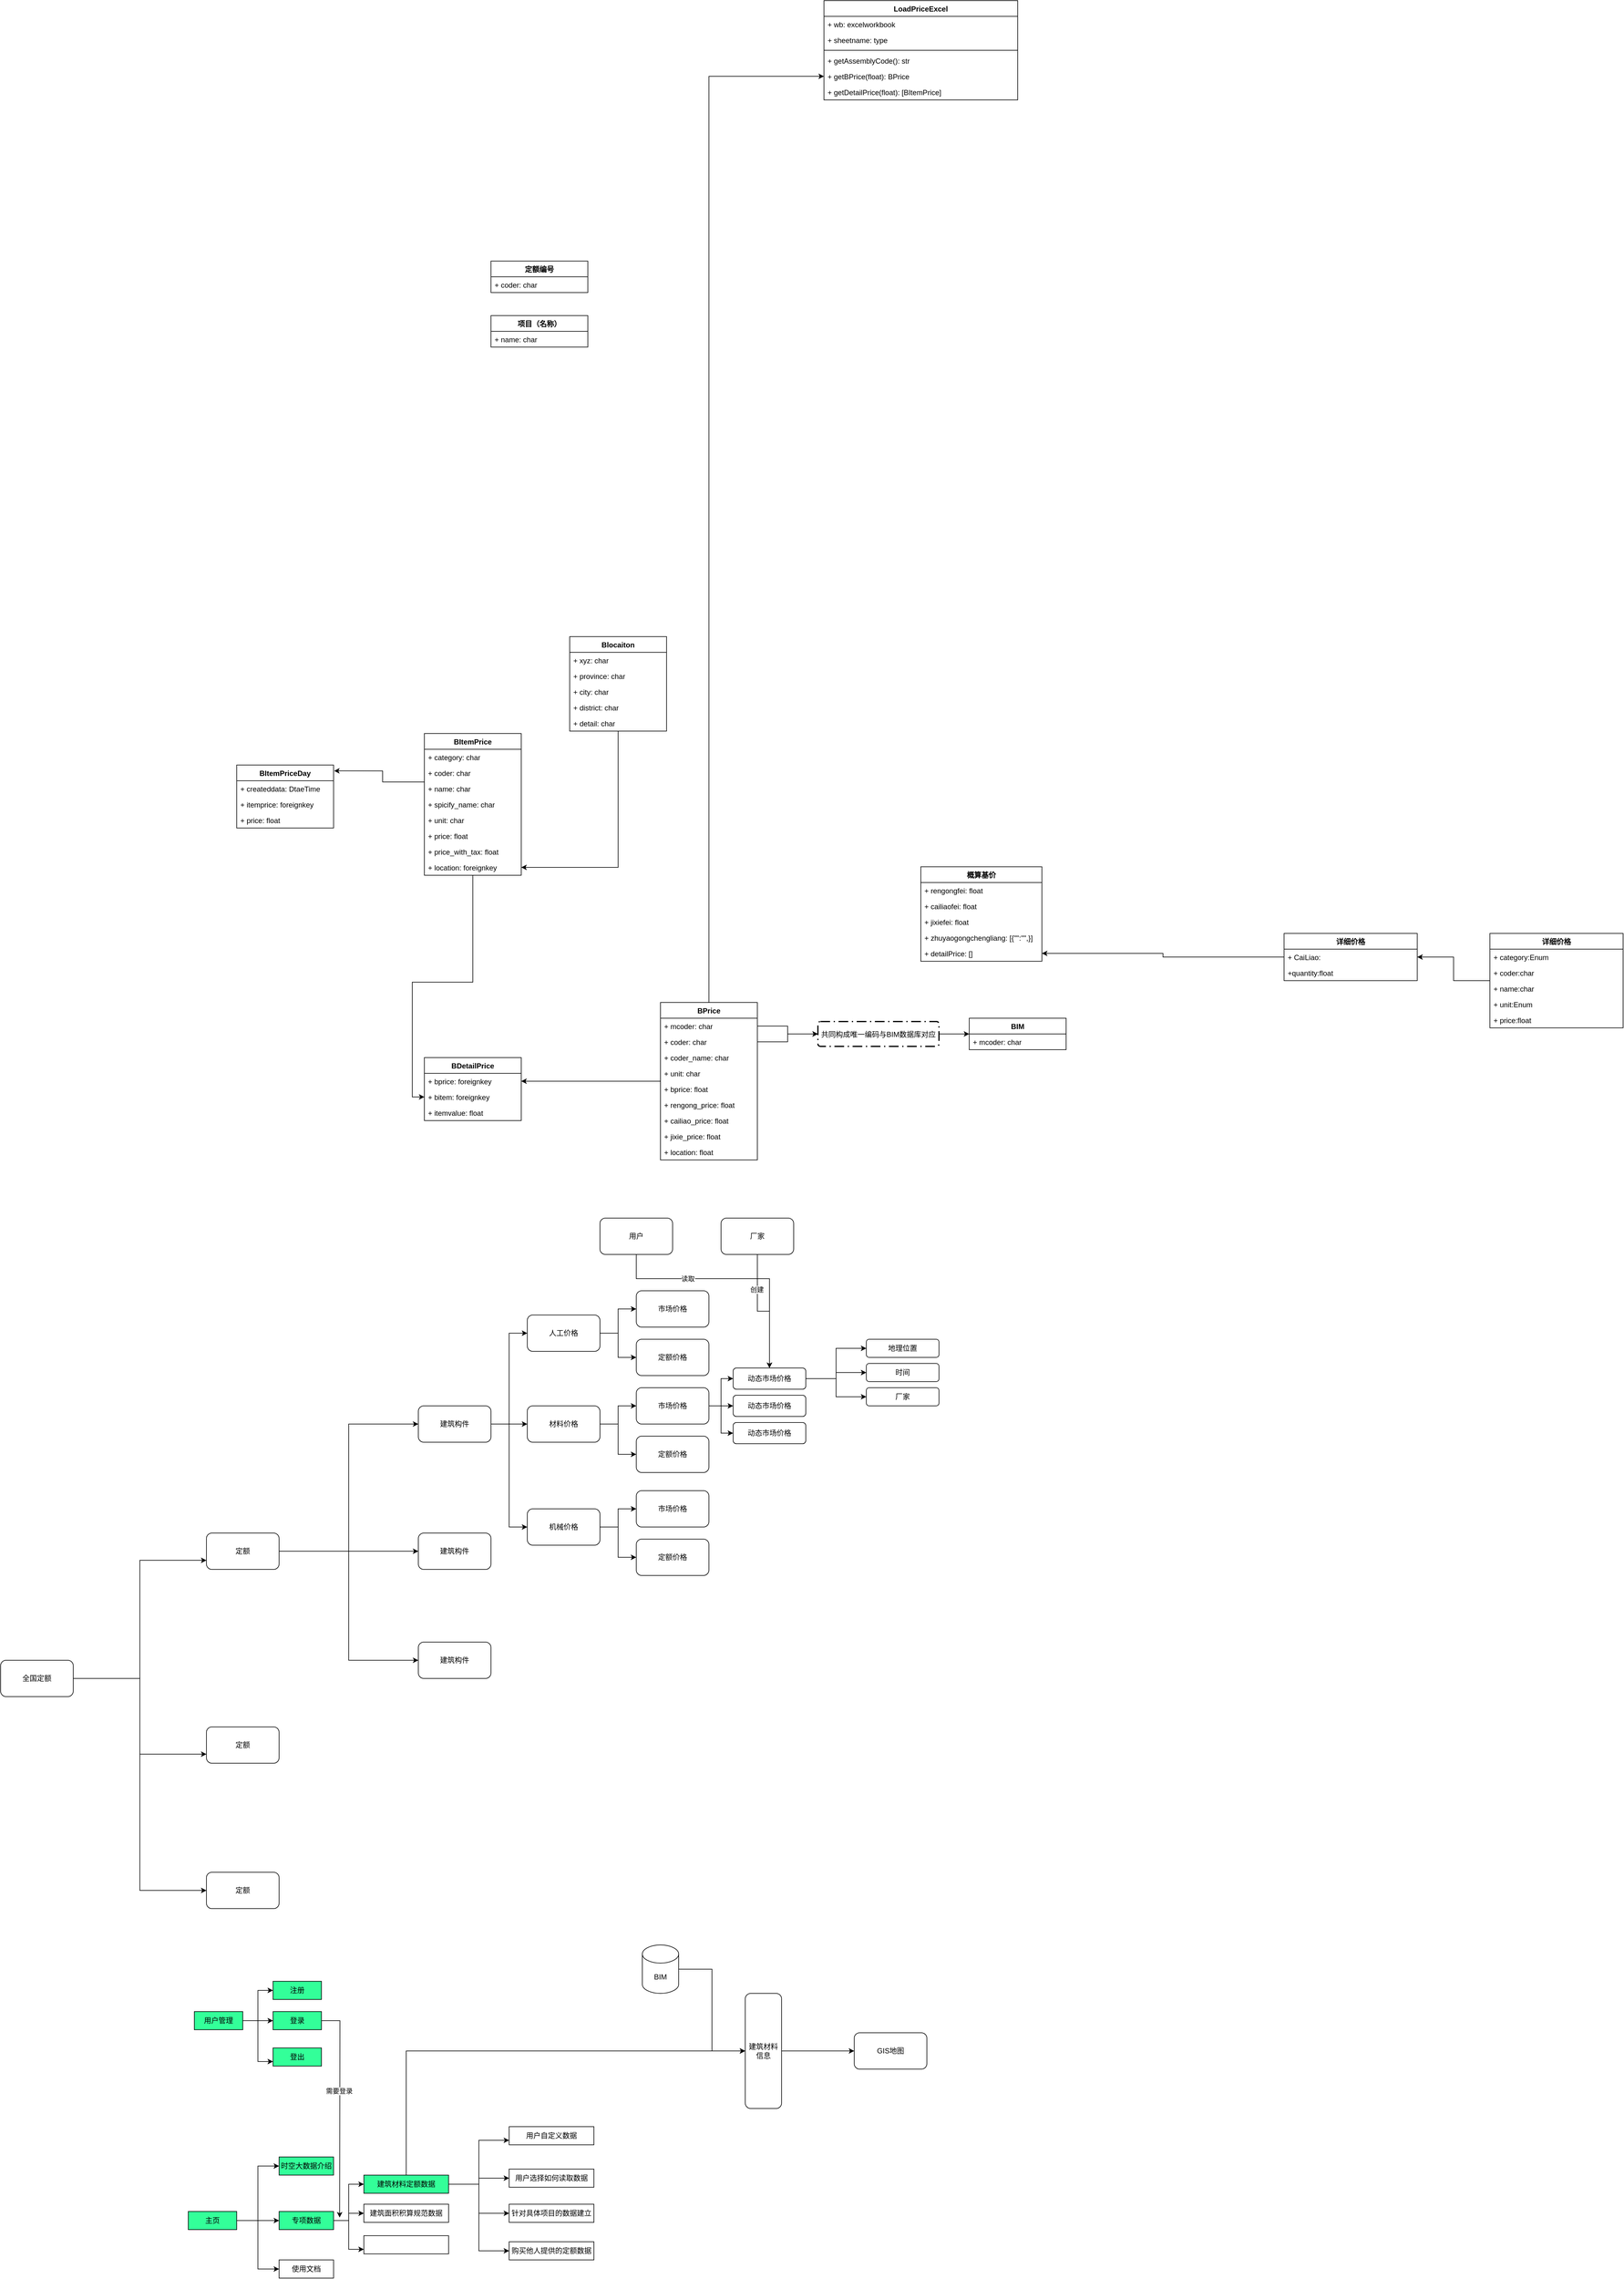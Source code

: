 <mxfile version="14.0.1" type="github">
  <diagram id="WTNj_Hdq__7ke6nhJa1Y" name="Page-1">
    <mxGraphModel dx="1618" dy="1547" grid="1" gridSize="10" guides="1" tooltips="1" connect="1" arrows="1" fold="1" page="1" pageScale="1" pageWidth="827" pageHeight="1169" math="0" shadow="0">
      <root>
        <mxCell id="0" />
        <mxCell id="1" parent="0" />
        <mxCell id="Dp4xrp-Sg3KwqESMtG_m-33" style="edgeStyle=orthogonalEdgeStyle;rounded=0;orthogonalLoop=1;jettySize=auto;html=1;" parent="1" source="Dp4xrp-Sg3KwqESMtG_m-1" target="Dp4xrp-Sg3KwqESMtG_m-27" edge="1">
          <mxGeometry relative="1" as="geometry" />
        </mxCell>
        <mxCell id="Dp4xrp-Sg3KwqESMtG_m-1" value="Blocaiton" style="swimlane;fontStyle=1;align=center;verticalAlign=top;childLayout=stackLayout;horizontal=1;startSize=26;horizontalStack=0;resizeParent=1;resizeParentMax=0;resizeLast=0;collapsible=1;marginBottom=0;" parent="1" vertex="1">
          <mxGeometry x="290" y="320" width="160" height="156" as="geometry" />
        </mxCell>
        <mxCell id="Dp4xrp-Sg3KwqESMtG_m-2" value="+ xyz: char" style="text;strokeColor=none;fillColor=none;align=left;verticalAlign=top;spacingLeft=4;spacingRight=4;overflow=hidden;rotatable=0;points=[[0,0.5],[1,0.5]];portConstraint=eastwest;" parent="Dp4xrp-Sg3KwqESMtG_m-1" vertex="1">
          <mxGeometry y="26" width="160" height="26" as="geometry" />
        </mxCell>
        <mxCell id="Dp4xrp-Sg3KwqESMtG_m-46" value="+ province: char" style="text;strokeColor=none;fillColor=none;align=left;verticalAlign=top;spacingLeft=4;spacingRight=4;overflow=hidden;rotatable=0;points=[[0,0.5],[1,0.5]];portConstraint=eastwest;" parent="Dp4xrp-Sg3KwqESMtG_m-1" vertex="1">
          <mxGeometry y="52" width="160" height="26" as="geometry" />
        </mxCell>
        <mxCell id="Dp4xrp-Sg3KwqESMtG_m-47" value="+ city: char" style="text;strokeColor=none;fillColor=none;align=left;verticalAlign=top;spacingLeft=4;spacingRight=4;overflow=hidden;rotatable=0;points=[[0,0.5],[1,0.5]];portConstraint=eastwest;" parent="Dp4xrp-Sg3KwqESMtG_m-1" vertex="1">
          <mxGeometry y="78" width="160" height="26" as="geometry" />
        </mxCell>
        <mxCell id="Dp4xrp-Sg3KwqESMtG_m-48" value="+ district: char" style="text;strokeColor=none;fillColor=none;align=left;verticalAlign=top;spacingLeft=4;spacingRight=4;overflow=hidden;rotatable=0;points=[[0,0.5],[1,0.5]];portConstraint=eastwest;" parent="Dp4xrp-Sg3KwqESMtG_m-1" vertex="1">
          <mxGeometry y="104" width="160" height="26" as="geometry" />
        </mxCell>
        <mxCell id="Dp4xrp-Sg3KwqESMtG_m-49" value="+ detail: char" style="text;strokeColor=none;fillColor=none;align=left;verticalAlign=top;spacingLeft=4;spacingRight=4;overflow=hidden;rotatable=0;points=[[0,0.5],[1,0.5]];portConstraint=eastwest;" parent="Dp4xrp-Sg3KwqESMtG_m-1" vertex="1">
          <mxGeometry y="130" width="160" height="26" as="geometry" />
        </mxCell>
        <mxCell id="Dp4xrp-Sg3KwqESMtG_m-32" style="edgeStyle=orthogonalEdgeStyle;rounded=0;orthogonalLoop=1;jettySize=auto;html=1;entryX=1.005;entryY=0.093;entryDx=0;entryDy=0;entryPerimeter=0;" parent="1" source="Dp4xrp-Sg3KwqESMtG_m-5" target="Dp4xrp-Sg3KwqESMtG_m-9" edge="1">
          <mxGeometry relative="1" as="geometry">
            <Array as="points">
              <mxPoint x="-19" y="560" />
            </Array>
          </mxGeometry>
        </mxCell>
        <mxCell id="Dp4xrp-Sg3KwqESMtG_m-5" value="BItemPrice" style="swimlane;fontStyle=1;align=center;verticalAlign=top;childLayout=stackLayout;horizontal=1;startSize=26;horizontalStack=0;resizeParent=1;resizeParentMax=0;resizeLast=0;collapsible=1;marginBottom=0;" parent="1" vertex="1">
          <mxGeometry x="50" y="480" width="160" height="234" as="geometry" />
        </mxCell>
        <mxCell id="Dp4xrp-Sg3KwqESMtG_m-6" value="+ category: char" style="text;strokeColor=none;fillColor=none;align=left;verticalAlign=top;spacingLeft=4;spacingRight=4;overflow=hidden;rotatable=0;points=[[0,0.5],[1,0.5]];portConstraint=eastwest;" parent="Dp4xrp-Sg3KwqESMtG_m-5" vertex="1">
          <mxGeometry y="26" width="160" height="26" as="geometry" />
        </mxCell>
        <mxCell id="Dp4xrp-Sg3KwqESMtG_m-21" value="+ coder: char" style="text;strokeColor=none;fillColor=none;align=left;verticalAlign=top;spacingLeft=4;spacingRight=4;overflow=hidden;rotatable=0;points=[[0,0.5],[1,0.5]];portConstraint=eastwest;" parent="Dp4xrp-Sg3KwqESMtG_m-5" vertex="1">
          <mxGeometry y="52" width="160" height="26" as="geometry" />
        </mxCell>
        <mxCell id="Dp4xrp-Sg3KwqESMtG_m-22" value="+ name: char" style="text;strokeColor=none;fillColor=none;align=left;verticalAlign=top;spacingLeft=4;spacingRight=4;overflow=hidden;rotatable=0;points=[[0,0.5],[1,0.5]];portConstraint=eastwest;" parent="Dp4xrp-Sg3KwqESMtG_m-5" vertex="1">
          <mxGeometry y="78" width="160" height="26" as="geometry" />
        </mxCell>
        <mxCell id="Dp4xrp-Sg3KwqESMtG_m-23" value="+ spicify_name: char" style="text;strokeColor=none;fillColor=none;align=left;verticalAlign=top;spacingLeft=4;spacingRight=4;overflow=hidden;rotatable=0;points=[[0,0.5],[1,0.5]];portConstraint=eastwest;" parent="Dp4xrp-Sg3KwqESMtG_m-5" vertex="1">
          <mxGeometry y="104" width="160" height="26" as="geometry" />
        </mxCell>
        <mxCell id="Dp4xrp-Sg3KwqESMtG_m-25" value="+ unit: char" style="text;strokeColor=none;fillColor=none;align=left;verticalAlign=top;spacingLeft=4;spacingRight=4;overflow=hidden;rotatable=0;points=[[0,0.5],[1,0.5]];portConstraint=eastwest;" parent="Dp4xrp-Sg3KwqESMtG_m-5" vertex="1">
          <mxGeometry y="130" width="160" height="26" as="geometry" />
        </mxCell>
        <mxCell id="Dp4xrp-Sg3KwqESMtG_m-24" value="+ price: float" style="text;strokeColor=none;fillColor=none;align=left;verticalAlign=top;spacingLeft=4;spacingRight=4;overflow=hidden;rotatable=0;points=[[0,0.5],[1,0.5]];portConstraint=eastwest;" parent="Dp4xrp-Sg3KwqESMtG_m-5" vertex="1">
          <mxGeometry y="156" width="160" height="26" as="geometry" />
        </mxCell>
        <mxCell id="Dp4xrp-Sg3KwqESMtG_m-26" value="+ price_with_tax: float" style="text;strokeColor=none;fillColor=none;align=left;verticalAlign=top;spacingLeft=4;spacingRight=4;overflow=hidden;rotatable=0;points=[[0,0.5],[1,0.5]];portConstraint=eastwest;" parent="Dp4xrp-Sg3KwqESMtG_m-5" vertex="1">
          <mxGeometry y="182" width="160" height="26" as="geometry" />
        </mxCell>
        <mxCell id="Dp4xrp-Sg3KwqESMtG_m-27" value="+ location: foreignkey" style="text;strokeColor=none;fillColor=none;align=left;verticalAlign=top;spacingLeft=4;spacingRight=4;overflow=hidden;rotatable=0;points=[[0,0.5],[1,0.5]];portConstraint=eastwest;" parent="Dp4xrp-Sg3KwqESMtG_m-5" vertex="1">
          <mxGeometry y="208" width="160" height="26" as="geometry" />
        </mxCell>
        <mxCell id="Dp4xrp-Sg3KwqESMtG_m-45" style="edgeStyle=orthogonalEdgeStyle;rounded=0;orthogonalLoop=1;jettySize=auto;html=1;entryX=0;entryY=0.5;entryDx=0;entryDy=0;" parent="1" source="Dp4xrp-Sg3KwqESMtG_m-5" target="Dp4xrp-Sg3KwqESMtG_m-42" edge="1">
          <mxGeometry relative="1" as="geometry" />
        </mxCell>
        <mxCell id="Dp4xrp-Sg3KwqESMtG_m-9" value="BItemPriceDay" style="swimlane;fontStyle=1;align=center;verticalAlign=top;childLayout=stackLayout;horizontal=1;startSize=26;horizontalStack=0;resizeParent=1;resizeParentMax=0;resizeLast=0;collapsible=1;marginBottom=0;" parent="1" vertex="1">
          <mxGeometry x="-260" y="532" width="160" height="104" as="geometry" />
        </mxCell>
        <mxCell id="Dp4xrp-Sg3KwqESMtG_m-10" value="+ createddata: DtaeTime" style="text;strokeColor=none;fillColor=none;align=left;verticalAlign=top;spacingLeft=4;spacingRight=4;overflow=hidden;rotatable=0;points=[[0,0.5],[1,0.5]];portConstraint=eastwest;" parent="Dp4xrp-Sg3KwqESMtG_m-9" vertex="1">
          <mxGeometry y="26" width="160" height="26" as="geometry" />
        </mxCell>
        <mxCell id="Dp4xrp-Sg3KwqESMtG_m-29" value="+ itemprice: foreignkey" style="text;strokeColor=none;fillColor=none;align=left;verticalAlign=top;spacingLeft=4;spacingRight=4;overflow=hidden;rotatable=0;points=[[0,0.5],[1,0.5]];portConstraint=eastwest;" parent="Dp4xrp-Sg3KwqESMtG_m-9" vertex="1">
          <mxGeometry y="52" width="160" height="26" as="geometry" />
        </mxCell>
        <mxCell id="Dp4xrp-Sg3KwqESMtG_m-30" value="+ price: float" style="text;strokeColor=none;fillColor=none;align=left;verticalAlign=top;spacingLeft=4;spacingRight=4;overflow=hidden;rotatable=0;points=[[0,0.5],[1,0.5]];portConstraint=eastwest;" parent="Dp4xrp-Sg3KwqESMtG_m-9" vertex="1">
          <mxGeometry y="78" width="160" height="26" as="geometry" />
        </mxCell>
        <mxCell id="Dp4xrp-Sg3KwqESMtG_m-44" style="edgeStyle=orthogonalEdgeStyle;rounded=0;orthogonalLoop=1;jettySize=auto;html=1;" parent="1" source="Dp4xrp-Sg3KwqESMtG_m-13" target="Dp4xrp-Sg3KwqESMtG_m-18" edge="1">
          <mxGeometry relative="1" as="geometry" />
        </mxCell>
        <mxCell id="pPEg_2pXuWcgZLbR4N1h-12" style="edgeStyle=orthogonalEdgeStyle;rounded=0;orthogonalLoop=1;jettySize=auto;html=1;" parent="1" source="Dp4xrp-Sg3KwqESMtG_m-13" target="pPEg_2pXuWcgZLbR4N1h-11" edge="1">
          <mxGeometry relative="1" as="geometry" />
        </mxCell>
        <mxCell id="Dp4xrp-Sg3KwqESMtG_m-13" value="BPrice" style="swimlane;fontStyle=1;align=center;verticalAlign=top;childLayout=stackLayout;horizontal=1;startSize=26;horizontalStack=0;resizeParent=1;resizeParentMax=0;resizeLast=0;collapsible=1;marginBottom=0;" parent="1" vertex="1">
          <mxGeometry x="440" y="924" width="160" height="260" as="geometry" />
        </mxCell>
        <mxCell id="Dp4xrp-Sg3KwqESMtG_m-14" value="+ mcoder: char" style="text;strokeColor=none;fillColor=none;align=left;verticalAlign=top;spacingLeft=4;spacingRight=4;overflow=hidden;rotatable=0;points=[[0,0.5],[1,0.5]];portConstraint=eastwest;" parent="Dp4xrp-Sg3KwqESMtG_m-13" vertex="1">
          <mxGeometry y="26" width="160" height="26" as="geometry" />
        </mxCell>
        <mxCell id="Dp4xrp-Sg3KwqESMtG_m-34" value="+ coder: char" style="text;strokeColor=none;fillColor=none;align=left;verticalAlign=top;spacingLeft=4;spacingRight=4;overflow=hidden;rotatable=0;points=[[0,0.5],[1,0.5]];portConstraint=eastwest;" parent="Dp4xrp-Sg3KwqESMtG_m-13" vertex="1">
          <mxGeometry y="52" width="160" height="26" as="geometry" />
        </mxCell>
        <mxCell id="Dp4xrp-Sg3KwqESMtG_m-35" value="+ coder_name: char" style="text;strokeColor=none;fillColor=none;align=left;verticalAlign=top;spacingLeft=4;spacingRight=4;overflow=hidden;rotatable=0;points=[[0,0.5],[1,0.5]];portConstraint=eastwest;" parent="Dp4xrp-Sg3KwqESMtG_m-13" vertex="1">
          <mxGeometry y="78" width="160" height="26" as="geometry" />
        </mxCell>
        <mxCell id="Dp4xrp-Sg3KwqESMtG_m-36" value="+ unit: char" style="text;strokeColor=none;fillColor=none;align=left;verticalAlign=top;spacingLeft=4;spacingRight=4;overflow=hidden;rotatable=0;points=[[0,0.5],[1,0.5]];portConstraint=eastwest;" parent="Dp4xrp-Sg3KwqESMtG_m-13" vertex="1">
          <mxGeometry y="104" width="160" height="26" as="geometry" />
        </mxCell>
        <mxCell id="Dp4xrp-Sg3KwqESMtG_m-37" value="+ bprice: float" style="text;strokeColor=none;fillColor=none;align=left;verticalAlign=top;spacingLeft=4;spacingRight=4;overflow=hidden;rotatable=0;points=[[0,0.5],[1,0.5]];portConstraint=eastwest;" parent="Dp4xrp-Sg3KwqESMtG_m-13" vertex="1">
          <mxGeometry y="130" width="160" height="26" as="geometry" />
        </mxCell>
        <mxCell id="Dp4xrp-Sg3KwqESMtG_m-38" value="+ rengong_price: float" style="text;strokeColor=none;fillColor=none;align=left;verticalAlign=top;spacingLeft=4;spacingRight=4;overflow=hidden;rotatable=0;points=[[0,0.5],[1,0.5]];portConstraint=eastwest;" parent="Dp4xrp-Sg3KwqESMtG_m-13" vertex="1">
          <mxGeometry y="156" width="160" height="26" as="geometry" />
        </mxCell>
        <mxCell id="Dp4xrp-Sg3KwqESMtG_m-39" value="+ cailiao_price: float" style="text;strokeColor=none;fillColor=none;align=left;verticalAlign=top;spacingLeft=4;spacingRight=4;overflow=hidden;rotatable=0;points=[[0,0.5],[1,0.5]];portConstraint=eastwest;" parent="Dp4xrp-Sg3KwqESMtG_m-13" vertex="1">
          <mxGeometry y="182" width="160" height="26" as="geometry" />
        </mxCell>
        <mxCell id="Dp4xrp-Sg3KwqESMtG_m-40" value="+ jixie_price: float" style="text;strokeColor=none;fillColor=none;align=left;verticalAlign=top;spacingLeft=4;spacingRight=4;overflow=hidden;rotatable=0;points=[[0,0.5],[1,0.5]];portConstraint=eastwest;" parent="Dp4xrp-Sg3KwqESMtG_m-13" vertex="1">
          <mxGeometry y="208" width="160" height="26" as="geometry" />
        </mxCell>
        <mxCell id="Dp4xrp-Sg3KwqESMtG_m-41" value="+ location: float" style="text;strokeColor=none;fillColor=none;align=left;verticalAlign=top;spacingLeft=4;spacingRight=4;overflow=hidden;rotatable=0;points=[[0,0.5],[1,0.5]];portConstraint=eastwest;" parent="Dp4xrp-Sg3KwqESMtG_m-13" vertex="1">
          <mxGeometry y="234" width="160" height="26" as="geometry" />
        </mxCell>
        <mxCell id="Dp4xrp-Sg3KwqESMtG_m-17" value="BDetailPrice" style="swimlane;fontStyle=1;align=center;verticalAlign=top;childLayout=stackLayout;horizontal=1;startSize=26;horizontalStack=0;resizeParent=1;resizeParentMax=0;resizeLast=0;collapsible=1;marginBottom=0;" parent="1" vertex="1">
          <mxGeometry x="50" y="1015" width="160" height="104" as="geometry" />
        </mxCell>
        <mxCell id="Dp4xrp-Sg3KwqESMtG_m-18" value="+ bprice: foreignkey" style="text;strokeColor=none;fillColor=none;align=left;verticalAlign=top;spacingLeft=4;spacingRight=4;overflow=hidden;rotatable=0;points=[[0,0.5],[1,0.5]];portConstraint=eastwest;" parent="Dp4xrp-Sg3KwqESMtG_m-17" vertex="1">
          <mxGeometry y="26" width="160" height="26" as="geometry" />
        </mxCell>
        <mxCell id="Dp4xrp-Sg3KwqESMtG_m-42" value="+ bitem: foreignkey" style="text;strokeColor=none;fillColor=none;align=left;verticalAlign=top;spacingLeft=4;spacingRight=4;overflow=hidden;rotatable=0;points=[[0,0.5],[1,0.5]];portConstraint=eastwest;" parent="Dp4xrp-Sg3KwqESMtG_m-17" vertex="1">
          <mxGeometry y="52" width="160" height="26" as="geometry" />
        </mxCell>
        <mxCell id="Dp4xrp-Sg3KwqESMtG_m-43" value="+ itemvalue: float" style="text;strokeColor=none;fillColor=none;align=left;verticalAlign=top;spacingLeft=4;spacingRight=4;overflow=hidden;rotatable=0;points=[[0,0.5],[1,0.5]];portConstraint=eastwest;" parent="Dp4xrp-Sg3KwqESMtG_m-17" vertex="1">
          <mxGeometry y="78" width="160" height="26" as="geometry" />
        </mxCell>
        <mxCell id="Dp4xrp-Sg3KwqESMtG_m-63" style="edgeStyle=orthogonalEdgeStyle;rounded=0;orthogonalLoop=1;jettySize=auto;html=1;" parent="1" source="Dp4xrp-Sg3KwqESMtG_m-50" target="Dp4xrp-Sg3KwqESMtG_m-53" edge="1">
          <mxGeometry relative="1" as="geometry" />
        </mxCell>
        <mxCell id="Dp4xrp-Sg3KwqESMtG_m-50" value="共同构成唯一编码与BIM数据库对应" style="rounded=1;arcSize=10;dashed=1;strokeColor=#000000;fillColor=none;gradientColor=none;dashPattern=8 3 1 3;strokeWidth=2;" parent="1" vertex="1">
          <mxGeometry x="700" y="955.5" width="200" height="41" as="geometry" />
        </mxCell>
        <mxCell id="Dp4xrp-Sg3KwqESMtG_m-51" style="edgeStyle=orthogonalEdgeStyle;rounded=0;orthogonalLoop=1;jettySize=auto;html=1;entryX=0;entryY=0.5;entryDx=0;entryDy=0;" parent="1" source="Dp4xrp-Sg3KwqESMtG_m-34" target="Dp4xrp-Sg3KwqESMtG_m-50" edge="1">
          <mxGeometry relative="1" as="geometry" />
        </mxCell>
        <mxCell id="Dp4xrp-Sg3KwqESMtG_m-52" style="edgeStyle=orthogonalEdgeStyle;rounded=0;orthogonalLoop=1;jettySize=auto;html=1;entryX=0;entryY=0.5;entryDx=0;entryDy=0;" parent="1" source="Dp4xrp-Sg3KwqESMtG_m-14" target="Dp4xrp-Sg3KwqESMtG_m-50" edge="1">
          <mxGeometry relative="1" as="geometry" />
        </mxCell>
        <mxCell id="Dp4xrp-Sg3KwqESMtG_m-53" value="BIM" style="swimlane;fontStyle=1;align=center;verticalAlign=top;childLayout=stackLayout;horizontal=1;startSize=26;horizontalStack=0;resizeParent=1;resizeParentMax=0;resizeLast=0;collapsible=1;marginBottom=0;" parent="1" vertex="1">
          <mxGeometry x="950" y="950" width="160" height="52" as="geometry" />
        </mxCell>
        <mxCell id="Dp4xrp-Sg3KwqESMtG_m-54" value="+ mcoder: char" style="text;strokeColor=none;fillColor=none;align=left;verticalAlign=top;spacingLeft=4;spacingRight=4;overflow=hidden;rotatable=0;points=[[0,0.5],[1,0.5]];portConstraint=eastwest;" parent="Dp4xrp-Sg3KwqESMtG_m-53" vertex="1">
          <mxGeometry y="26" width="160" height="26" as="geometry" />
        </mxCell>
        <mxCell id="Dp4xrp-Sg3KwqESMtG_m-64" value="定额编号" style="swimlane;fontStyle=1;align=center;verticalAlign=top;childLayout=stackLayout;horizontal=1;startSize=26;horizontalStack=0;resizeParent=1;resizeParentMax=0;resizeLast=0;collapsible=1;marginBottom=0;" parent="1" vertex="1">
          <mxGeometry x="160" y="-300" width="160" height="52" as="geometry" />
        </mxCell>
        <mxCell id="Dp4xrp-Sg3KwqESMtG_m-65" value="+ coder: char" style="text;strokeColor=none;fillColor=none;align=left;verticalAlign=top;spacingLeft=4;spacingRight=4;overflow=hidden;rotatable=0;points=[[0,0.5],[1,0.5]];portConstraint=eastwest;" parent="Dp4xrp-Sg3KwqESMtG_m-64" vertex="1">
          <mxGeometry y="26" width="160" height="26" as="geometry" />
        </mxCell>
        <mxCell id="Dp4xrp-Sg3KwqESMtG_m-70" value="项目（名称）" style="swimlane;fontStyle=1;align=center;verticalAlign=top;childLayout=stackLayout;horizontal=1;startSize=26;horizontalStack=0;resizeParent=1;resizeParentMax=0;resizeLast=0;collapsible=1;marginBottom=0;" parent="1" vertex="1">
          <mxGeometry x="160" y="-210" width="160" height="52" as="geometry" />
        </mxCell>
        <mxCell id="Dp4xrp-Sg3KwqESMtG_m-71" value="+ name: char" style="text;strokeColor=none;fillColor=none;align=left;verticalAlign=top;spacingLeft=4;spacingRight=4;overflow=hidden;rotatable=0;points=[[0,0.5],[1,0.5]];portConstraint=eastwest;" parent="Dp4xrp-Sg3KwqESMtG_m-70" vertex="1">
          <mxGeometry y="26" width="160" height="26" as="geometry" />
        </mxCell>
        <mxCell id="Dp4xrp-Sg3KwqESMtG_m-72" value="概算基价" style="swimlane;fontStyle=1;align=center;verticalAlign=top;childLayout=stackLayout;horizontal=1;startSize=26;horizontalStack=0;resizeParent=1;resizeParentMax=0;resizeLast=0;collapsible=1;marginBottom=0;" parent="1" vertex="1">
          <mxGeometry x="870" y="700" width="200" height="156" as="geometry" />
        </mxCell>
        <mxCell id="Dp4xrp-Sg3KwqESMtG_m-73" value="+ rengongfei: float" style="text;strokeColor=none;fillColor=none;align=left;verticalAlign=top;spacingLeft=4;spacingRight=4;overflow=hidden;rotatable=0;points=[[0,0.5],[1,0.5]];portConstraint=eastwest;" parent="Dp4xrp-Sg3KwqESMtG_m-72" vertex="1">
          <mxGeometry y="26" width="200" height="26" as="geometry" />
        </mxCell>
        <mxCell id="Dp4xrp-Sg3KwqESMtG_m-74" value="+ cailiaofei: float" style="text;strokeColor=none;fillColor=none;align=left;verticalAlign=top;spacingLeft=4;spacingRight=4;overflow=hidden;rotatable=0;points=[[0,0.5],[1,0.5]];portConstraint=eastwest;" parent="Dp4xrp-Sg3KwqESMtG_m-72" vertex="1">
          <mxGeometry y="52" width="200" height="26" as="geometry" />
        </mxCell>
        <mxCell id="Dp4xrp-Sg3KwqESMtG_m-75" value="+ jixiefei: float" style="text;strokeColor=none;fillColor=none;align=left;verticalAlign=top;spacingLeft=4;spacingRight=4;overflow=hidden;rotatable=0;points=[[0,0.5],[1,0.5]];portConstraint=eastwest;" parent="Dp4xrp-Sg3KwqESMtG_m-72" vertex="1">
          <mxGeometry y="78" width="200" height="26" as="geometry" />
        </mxCell>
        <mxCell id="Dp4xrp-Sg3KwqESMtG_m-83" value="+ zhuyaogongchengliang: [{&quot;&quot;:&quot;&quot;,}]" style="text;strokeColor=none;fillColor=none;align=left;verticalAlign=top;spacingLeft=4;spacingRight=4;overflow=hidden;rotatable=0;points=[[0,0.5],[1,0.5]];portConstraint=eastwest;" parent="Dp4xrp-Sg3KwqESMtG_m-72" vertex="1">
          <mxGeometry y="104" width="200" height="26" as="geometry" />
        </mxCell>
        <mxCell id="Dp4xrp-Sg3KwqESMtG_m-85" value="+ detailPrice: []" style="text;strokeColor=none;fillColor=none;align=left;verticalAlign=top;spacingLeft=4;spacingRight=4;overflow=hidden;rotatable=0;points=[[0,0.5],[1,0.5]];portConstraint=eastwest;" parent="Dp4xrp-Sg3KwqESMtG_m-72" vertex="1">
          <mxGeometry y="130" width="200" height="26" as="geometry" />
        </mxCell>
        <mxCell id="Dp4xrp-Sg3KwqESMtG_m-89" style="edgeStyle=orthogonalEdgeStyle;rounded=0;orthogonalLoop=1;jettySize=auto;html=1;" parent="1" source="Dp4xrp-Sg3KwqESMtG_m-86" target="Dp4xrp-Sg3KwqESMtG_m-85" edge="1">
          <mxGeometry relative="1" as="geometry" />
        </mxCell>
        <mxCell id="Dp4xrp-Sg3KwqESMtG_m-86" value="详细价格" style="swimlane;fontStyle=1;align=center;verticalAlign=top;childLayout=stackLayout;horizontal=1;startSize=26;horizontalStack=0;resizeParent=1;resizeParentMax=0;resizeLast=0;collapsible=1;marginBottom=0;" parent="1" vertex="1">
          <mxGeometry x="1470" y="810" width="220" height="78" as="geometry" />
        </mxCell>
        <mxCell id="Dp4xrp-Sg3KwqESMtG_m-88" value="+ CaiLiao:" style="text;strokeColor=none;fillColor=none;align=left;verticalAlign=top;spacingLeft=4;spacingRight=4;overflow=hidden;rotatable=0;points=[[0,0.5],[1,0.5]];portConstraint=eastwest;" parent="Dp4xrp-Sg3KwqESMtG_m-86" vertex="1">
          <mxGeometry y="26" width="220" height="26" as="geometry" />
        </mxCell>
        <mxCell id="Dp4xrp-Sg3KwqESMtG_m-92" value="+quantity:float" style="text;strokeColor=none;fillColor=none;align=left;verticalAlign=top;spacingLeft=4;spacingRight=4;overflow=hidden;rotatable=0;points=[[0,0.5],[1,0.5]];portConstraint=eastwest;" parent="Dp4xrp-Sg3KwqESMtG_m-86" vertex="1">
          <mxGeometry y="52" width="220" height="26" as="geometry" />
        </mxCell>
        <mxCell id="Dp4xrp-Sg3KwqESMtG_m-99" style="edgeStyle=orthogonalEdgeStyle;rounded=0;orthogonalLoop=1;jettySize=auto;html=1;" parent="1" source="Dp4xrp-Sg3KwqESMtG_m-93" target="Dp4xrp-Sg3KwqESMtG_m-88" edge="1">
          <mxGeometry relative="1" as="geometry" />
        </mxCell>
        <mxCell id="Dp4xrp-Sg3KwqESMtG_m-93" value="详细价格" style="swimlane;fontStyle=1;align=center;verticalAlign=top;childLayout=stackLayout;horizontal=1;startSize=26;horizontalStack=0;resizeParent=1;resizeParentMax=0;resizeLast=0;collapsible=1;marginBottom=0;" parent="1" vertex="1">
          <mxGeometry x="1810" y="810" width="220" height="156" as="geometry" />
        </mxCell>
        <mxCell id="Dp4xrp-Sg3KwqESMtG_m-94" value="+ category:Enum" style="text;strokeColor=none;fillColor=none;align=left;verticalAlign=top;spacingLeft=4;spacingRight=4;overflow=hidden;rotatable=0;points=[[0,0.5],[1,0.5]];portConstraint=eastwest;" parent="Dp4xrp-Sg3KwqESMtG_m-93" vertex="1">
          <mxGeometry y="26" width="220" height="26" as="geometry" />
        </mxCell>
        <mxCell id="Dp4xrp-Sg3KwqESMtG_m-95" value="+ coder:char" style="text;strokeColor=none;fillColor=none;align=left;verticalAlign=top;spacingLeft=4;spacingRight=4;overflow=hidden;rotatable=0;points=[[0,0.5],[1,0.5]];portConstraint=eastwest;" parent="Dp4xrp-Sg3KwqESMtG_m-93" vertex="1">
          <mxGeometry y="52" width="220" height="26" as="geometry" />
        </mxCell>
        <mxCell id="Dp4xrp-Sg3KwqESMtG_m-96" value="+ name:char" style="text;strokeColor=none;fillColor=none;align=left;verticalAlign=top;spacingLeft=4;spacingRight=4;overflow=hidden;rotatable=0;points=[[0,0.5],[1,0.5]];portConstraint=eastwest;" parent="Dp4xrp-Sg3KwqESMtG_m-93" vertex="1">
          <mxGeometry y="78" width="220" height="26" as="geometry" />
        </mxCell>
        <mxCell id="Dp4xrp-Sg3KwqESMtG_m-97" value="+ unit:Enum" style="text;strokeColor=none;fillColor=none;align=left;verticalAlign=top;spacingLeft=4;spacingRight=4;overflow=hidden;rotatable=0;points=[[0,0.5],[1,0.5]];portConstraint=eastwest;" parent="Dp4xrp-Sg3KwqESMtG_m-93" vertex="1">
          <mxGeometry y="104" width="220" height="26" as="geometry" />
        </mxCell>
        <mxCell id="Dp4xrp-Sg3KwqESMtG_m-98" value="+ price:float" style="text;strokeColor=none;fillColor=none;align=left;verticalAlign=top;spacingLeft=4;spacingRight=4;overflow=hidden;rotatable=0;points=[[0,0.5],[1,0.5]];portConstraint=eastwest;" parent="Dp4xrp-Sg3KwqESMtG_m-93" vertex="1">
          <mxGeometry y="130" width="220" height="26" as="geometry" />
        </mxCell>
        <mxCell id="pPEg_2pXuWcgZLbR4N1h-7" value="LoadPriceExcel" style="swimlane;fontStyle=1;align=center;verticalAlign=top;childLayout=stackLayout;horizontal=1;startSize=26;horizontalStack=0;resizeParent=1;resizeParentMax=0;resizeLast=0;collapsible=1;marginBottom=0;" parent="1" vertex="1">
          <mxGeometry x="710" y="-730" width="320" height="164" as="geometry" />
        </mxCell>
        <mxCell id="pPEg_2pXuWcgZLbR4N1h-14" value="+ wb: excelworkbook" style="text;strokeColor=none;fillColor=none;align=left;verticalAlign=top;spacingLeft=4;spacingRight=4;overflow=hidden;rotatable=0;points=[[0,0.5],[1,0.5]];portConstraint=eastwest;" parent="pPEg_2pXuWcgZLbR4N1h-7" vertex="1">
          <mxGeometry y="26" width="320" height="26" as="geometry" />
        </mxCell>
        <mxCell id="pPEg_2pXuWcgZLbR4N1h-8" value="+ sheetname: type" style="text;strokeColor=none;fillColor=none;align=left;verticalAlign=top;spacingLeft=4;spacingRight=4;overflow=hidden;rotatable=0;points=[[0,0.5],[1,0.5]];portConstraint=eastwest;" parent="pPEg_2pXuWcgZLbR4N1h-7" vertex="1">
          <mxGeometry y="52" width="320" height="26" as="geometry" />
        </mxCell>
        <mxCell id="pPEg_2pXuWcgZLbR4N1h-9" value="" style="line;strokeWidth=1;fillColor=none;align=left;verticalAlign=middle;spacingTop=-1;spacingLeft=3;spacingRight=3;rotatable=0;labelPosition=right;points=[];portConstraint=eastwest;" parent="pPEg_2pXuWcgZLbR4N1h-7" vertex="1">
          <mxGeometry y="78" width="320" height="8" as="geometry" />
        </mxCell>
        <mxCell id="pPEg_2pXuWcgZLbR4N1h-10" value="+ getAssemblyCode(): str" style="text;strokeColor=none;fillColor=none;align=left;verticalAlign=top;spacingLeft=4;spacingRight=4;overflow=hidden;rotatable=0;points=[[0,0.5],[1,0.5]];portConstraint=eastwest;" parent="pPEg_2pXuWcgZLbR4N1h-7" vertex="1">
          <mxGeometry y="86" width="320" height="26" as="geometry" />
        </mxCell>
        <mxCell id="pPEg_2pXuWcgZLbR4N1h-11" value="+ getBPrice(float): BPrice" style="text;strokeColor=none;fillColor=none;align=left;verticalAlign=top;spacingLeft=4;spacingRight=4;overflow=hidden;rotatable=0;points=[[0,0.5],[1,0.5]];portConstraint=eastwest;" parent="pPEg_2pXuWcgZLbR4N1h-7" vertex="1">
          <mxGeometry y="112" width="320" height="26" as="geometry" />
        </mxCell>
        <mxCell id="pPEg_2pXuWcgZLbR4N1h-13" value="+ getDetailPrice(float): [BItemPrice]" style="text;strokeColor=none;fillColor=none;align=left;verticalAlign=top;spacingLeft=4;spacingRight=4;overflow=hidden;rotatable=0;points=[[0,0.5],[1,0.5]];portConstraint=eastwest;" parent="pPEg_2pXuWcgZLbR4N1h-7" vertex="1">
          <mxGeometry y="138" width="320" height="26" as="geometry" />
        </mxCell>
        <mxCell id="GQRF8PhWahuhVYAp_rSI-3" style="edgeStyle=orthogonalEdgeStyle;rounded=0;orthogonalLoop=1;jettySize=auto;html=1;entryX=0;entryY=0.5;entryDx=0;entryDy=0;" parent="1" source="GQRF8PhWahuhVYAp_rSI-1" target="GQRF8PhWahuhVYAp_rSI-2" edge="1">
          <mxGeometry relative="1" as="geometry" />
        </mxCell>
        <mxCell id="GQRF8PhWahuhVYAp_rSI-5" style="edgeStyle=orthogonalEdgeStyle;rounded=0;orthogonalLoop=1;jettySize=auto;html=1;" parent="1" source="GQRF8PhWahuhVYAp_rSI-1" target="GQRF8PhWahuhVYAp_rSI-4" edge="1">
          <mxGeometry relative="1" as="geometry" />
        </mxCell>
        <mxCell id="GQRF8PhWahuhVYAp_rSI-7" style="edgeStyle=orthogonalEdgeStyle;rounded=0;orthogonalLoop=1;jettySize=auto;html=1;entryX=0;entryY=0.5;entryDx=0;entryDy=0;" parent="1" source="GQRF8PhWahuhVYAp_rSI-1" target="GQRF8PhWahuhVYAp_rSI-6" edge="1">
          <mxGeometry relative="1" as="geometry" />
        </mxCell>
        <mxCell id="GQRF8PhWahuhVYAp_rSI-1" value="定额" style="rounded=1;whiteSpace=wrap;html=1;" parent="1" vertex="1">
          <mxGeometry x="-310" y="1800" width="120" height="60" as="geometry" />
        </mxCell>
        <mxCell id="GQRF8PhWahuhVYAp_rSI-11" style="edgeStyle=orthogonalEdgeStyle;rounded=0;orthogonalLoop=1;jettySize=auto;html=1;entryX=0;entryY=0.5;entryDx=0;entryDy=0;" parent="1" source="GQRF8PhWahuhVYAp_rSI-2" target="GQRF8PhWahuhVYAp_rSI-8" edge="1">
          <mxGeometry relative="1" as="geometry" />
        </mxCell>
        <mxCell id="GQRF8PhWahuhVYAp_rSI-12" style="edgeStyle=orthogonalEdgeStyle;rounded=0;orthogonalLoop=1;jettySize=auto;html=1;" parent="1" source="GQRF8PhWahuhVYAp_rSI-2" target="GQRF8PhWahuhVYAp_rSI-9" edge="1">
          <mxGeometry relative="1" as="geometry" />
        </mxCell>
        <mxCell id="GQRF8PhWahuhVYAp_rSI-13" style="edgeStyle=orthogonalEdgeStyle;rounded=0;orthogonalLoop=1;jettySize=auto;html=1;entryX=0;entryY=0.5;entryDx=0;entryDy=0;" parent="1" source="GQRF8PhWahuhVYAp_rSI-2" target="GQRF8PhWahuhVYAp_rSI-10" edge="1">
          <mxGeometry relative="1" as="geometry" />
        </mxCell>
        <mxCell id="GQRF8PhWahuhVYAp_rSI-2" value="建筑构件" style="rounded=1;whiteSpace=wrap;html=1;" parent="1" vertex="1">
          <mxGeometry x="40" y="1590" width="120" height="60" as="geometry" />
        </mxCell>
        <mxCell id="GQRF8PhWahuhVYAp_rSI-4" value="建筑构件" style="rounded=1;whiteSpace=wrap;html=1;" parent="1" vertex="1">
          <mxGeometry x="40" y="1800" width="120" height="60" as="geometry" />
        </mxCell>
        <mxCell id="GQRF8PhWahuhVYAp_rSI-6" value="建筑构件" style="rounded=1;whiteSpace=wrap;html=1;" parent="1" vertex="1">
          <mxGeometry x="40" y="1980" width="120" height="60" as="geometry" />
        </mxCell>
        <mxCell id="GQRF8PhWahuhVYAp_rSI-20" style="edgeStyle=orthogonalEdgeStyle;rounded=0;orthogonalLoop=1;jettySize=auto;html=1;" parent="1" source="GQRF8PhWahuhVYAp_rSI-8" target="GQRF8PhWahuhVYAp_rSI-19" edge="1">
          <mxGeometry relative="1" as="geometry" />
        </mxCell>
        <mxCell id="GQRF8PhWahuhVYAp_rSI-21" style="edgeStyle=orthogonalEdgeStyle;rounded=0;orthogonalLoop=1;jettySize=auto;html=1;" parent="1" source="GQRF8PhWahuhVYAp_rSI-8" target="GQRF8PhWahuhVYAp_rSI-18" edge="1">
          <mxGeometry relative="1" as="geometry" />
        </mxCell>
        <mxCell id="GQRF8PhWahuhVYAp_rSI-8" value="人工价格" style="rounded=1;whiteSpace=wrap;html=1;" parent="1" vertex="1">
          <mxGeometry x="220" y="1440" width="120" height="60" as="geometry" />
        </mxCell>
        <mxCell id="GQRF8PhWahuhVYAp_rSI-16" style="edgeStyle=orthogonalEdgeStyle;rounded=0;orthogonalLoop=1;jettySize=auto;html=1;entryX=0;entryY=0.5;entryDx=0;entryDy=0;" parent="1" source="GQRF8PhWahuhVYAp_rSI-9" target="GQRF8PhWahuhVYAp_rSI-14" edge="1">
          <mxGeometry relative="1" as="geometry" />
        </mxCell>
        <mxCell id="GQRF8PhWahuhVYAp_rSI-17" style="edgeStyle=orthogonalEdgeStyle;rounded=0;orthogonalLoop=1;jettySize=auto;html=1;" parent="1" source="GQRF8PhWahuhVYAp_rSI-9" target="GQRF8PhWahuhVYAp_rSI-15" edge="1">
          <mxGeometry relative="1" as="geometry" />
        </mxCell>
        <mxCell id="GQRF8PhWahuhVYAp_rSI-9" value="材料价格" style="rounded=1;whiteSpace=wrap;html=1;" parent="1" vertex="1">
          <mxGeometry x="220" y="1590" width="120" height="60" as="geometry" />
        </mxCell>
        <mxCell id="GQRF8PhWahuhVYAp_rSI-24" style="edgeStyle=orthogonalEdgeStyle;rounded=0;orthogonalLoop=1;jettySize=auto;html=1;" parent="1" source="GQRF8PhWahuhVYAp_rSI-10" target="GQRF8PhWahuhVYAp_rSI-23" edge="1">
          <mxGeometry relative="1" as="geometry" />
        </mxCell>
        <mxCell id="GQRF8PhWahuhVYAp_rSI-25" style="edgeStyle=orthogonalEdgeStyle;rounded=0;orthogonalLoop=1;jettySize=auto;html=1;" parent="1" source="GQRF8PhWahuhVYAp_rSI-10" target="GQRF8PhWahuhVYAp_rSI-22" edge="1">
          <mxGeometry relative="1" as="geometry" />
        </mxCell>
        <mxCell id="GQRF8PhWahuhVYAp_rSI-10" value="机械价格" style="rounded=1;whiteSpace=wrap;html=1;" parent="1" vertex="1">
          <mxGeometry x="220" y="1760" width="120" height="60" as="geometry" />
        </mxCell>
        <mxCell id="GQRF8PhWahuhVYAp_rSI-14" value="定额价格" style="rounded=1;whiteSpace=wrap;html=1;" parent="1" vertex="1">
          <mxGeometry x="400" y="1640" width="120" height="60" as="geometry" />
        </mxCell>
        <mxCell id="GQRF8PhWahuhVYAp_rSI-36" style="edgeStyle=orthogonalEdgeStyle;rounded=0;orthogonalLoop=1;jettySize=auto;html=1;" parent="1" source="GQRF8PhWahuhVYAp_rSI-15" target="GQRF8PhWahuhVYAp_rSI-32" edge="1">
          <mxGeometry relative="1" as="geometry" />
        </mxCell>
        <mxCell id="GQRF8PhWahuhVYAp_rSI-37" style="edgeStyle=orthogonalEdgeStyle;rounded=0;orthogonalLoop=1;jettySize=auto;html=1;" parent="1" source="GQRF8PhWahuhVYAp_rSI-15" target="GQRF8PhWahuhVYAp_rSI-34" edge="1">
          <mxGeometry relative="1" as="geometry" />
        </mxCell>
        <mxCell id="GQRF8PhWahuhVYAp_rSI-38" style="edgeStyle=orthogonalEdgeStyle;rounded=0;orthogonalLoop=1;jettySize=auto;html=1;" parent="1" source="GQRF8PhWahuhVYAp_rSI-15" target="GQRF8PhWahuhVYAp_rSI-35" edge="1">
          <mxGeometry relative="1" as="geometry" />
        </mxCell>
        <mxCell id="GQRF8PhWahuhVYAp_rSI-15" value="市场价格" style="rounded=1;whiteSpace=wrap;html=1;" parent="1" vertex="1">
          <mxGeometry x="400" y="1560" width="120" height="60" as="geometry" />
        </mxCell>
        <mxCell id="GQRF8PhWahuhVYAp_rSI-18" value="定额价格" style="rounded=1;whiteSpace=wrap;html=1;" parent="1" vertex="1">
          <mxGeometry x="400" y="1480" width="120" height="60" as="geometry" />
        </mxCell>
        <mxCell id="GQRF8PhWahuhVYAp_rSI-19" value="市场价格" style="rounded=1;whiteSpace=wrap;html=1;" parent="1" vertex="1">
          <mxGeometry x="400" y="1400" width="120" height="60" as="geometry" />
        </mxCell>
        <mxCell id="GQRF8PhWahuhVYAp_rSI-22" value="定额价格" style="rounded=1;whiteSpace=wrap;html=1;" parent="1" vertex="1">
          <mxGeometry x="400" y="1810" width="120" height="60" as="geometry" />
        </mxCell>
        <mxCell id="GQRF8PhWahuhVYAp_rSI-23" value="市场价格" style="rounded=1;whiteSpace=wrap;html=1;" parent="1" vertex="1">
          <mxGeometry x="400" y="1730" width="120" height="60" as="geometry" />
        </mxCell>
        <mxCell id="GQRF8PhWahuhVYAp_rSI-26" value="地理位置" style="rounded=1;whiteSpace=wrap;html=1;" parent="1" vertex="1">
          <mxGeometry x="780" y="1480" width="120" height="30" as="geometry" />
        </mxCell>
        <mxCell id="GQRF8PhWahuhVYAp_rSI-28" value="时间" style="rounded=1;whiteSpace=wrap;html=1;" parent="1" vertex="1">
          <mxGeometry x="780" y="1520" width="120" height="30" as="geometry" />
        </mxCell>
        <mxCell id="GQRF8PhWahuhVYAp_rSI-29" value="厂家" style="rounded=1;whiteSpace=wrap;html=1;" parent="1" vertex="1">
          <mxGeometry x="780" y="1560" width="120" height="30" as="geometry" />
        </mxCell>
        <mxCell id="GQRF8PhWahuhVYAp_rSI-39" style="edgeStyle=orthogonalEdgeStyle;rounded=0;orthogonalLoop=1;jettySize=auto;html=1;entryX=0;entryY=0.5;entryDx=0;entryDy=0;" parent="1" source="GQRF8PhWahuhVYAp_rSI-32" target="GQRF8PhWahuhVYAp_rSI-26" edge="1">
          <mxGeometry relative="1" as="geometry" />
        </mxCell>
        <mxCell id="GQRF8PhWahuhVYAp_rSI-40" style="edgeStyle=orthogonalEdgeStyle;rounded=0;orthogonalLoop=1;jettySize=auto;html=1;" parent="1" source="GQRF8PhWahuhVYAp_rSI-32" target="GQRF8PhWahuhVYAp_rSI-28" edge="1">
          <mxGeometry relative="1" as="geometry" />
        </mxCell>
        <mxCell id="GQRF8PhWahuhVYAp_rSI-41" style="edgeStyle=orthogonalEdgeStyle;rounded=0;orthogonalLoop=1;jettySize=auto;html=1;" parent="1" source="GQRF8PhWahuhVYAp_rSI-32" target="GQRF8PhWahuhVYAp_rSI-29" edge="1">
          <mxGeometry relative="1" as="geometry" />
        </mxCell>
        <mxCell id="GQRF8PhWahuhVYAp_rSI-42" value="" style="group" parent="1" vertex="1" connectable="0">
          <mxGeometry x="560" y="1527.5" width="120" height="125" as="geometry" />
        </mxCell>
        <mxCell id="GQRF8PhWahuhVYAp_rSI-32" value="动态市场价格" style="rounded=1;whiteSpace=wrap;html=1;" parent="GQRF8PhWahuhVYAp_rSI-42" vertex="1">
          <mxGeometry width="120" height="35" as="geometry" />
        </mxCell>
        <mxCell id="GQRF8PhWahuhVYAp_rSI-34" value="动态市场价格" style="rounded=1;whiteSpace=wrap;html=1;" parent="GQRF8PhWahuhVYAp_rSI-42" vertex="1">
          <mxGeometry y="45" width="120" height="35" as="geometry" />
        </mxCell>
        <mxCell id="GQRF8PhWahuhVYAp_rSI-35" value="动态市场价格" style="rounded=1;whiteSpace=wrap;html=1;" parent="GQRF8PhWahuhVYAp_rSI-42" vertex="1">
          <mxGeometry y="90" width="120" height="35" as="geometry" />
        </mxCell>
        <mxCell id="GQRF8PhWahuhVYAp_rSI-45" style="edgeStyle=orthogonalEdgeStyle;rounded=0;orthogonalLoop=1;jettySize=auto;html=1;" parent="1" source="GQRF8PhWahuhVYAp_rSI-43" target="GQRF8PhWahuhVYAp_rSI-32" edge="1">
          <mxGeometry relative="1" as="geometry" />
        </mxCell>
        <mxCell id="GQRF8PhWahuhVYAp_rSI-46" value="创建" style="edgeLabel;html=1;align=center;verticalAlign=middle;resizable=0;points=[];" parent="GQRF8PhWahuhVYAp_rSI-45" vertex="1" connectable="0">
          <mxGeometry x="-0.447" y="-1" relative="1" as="geometry">
            <mxPoint as="offset" />
          </mxGeometry>
        </mxCell>
        <mxCell id="GQRF8PhWahuhVYAp_rSI-43" value="厂家" style="rounded=1;whiteSpace=wrap;html=1;" parent="1" vertex="1">
          <mxGeometry x="540" y="1280" width="120" height="60" as="geometry" />
        </mxCell>
        <mxCell id="GQRF8PhWahuhVYAp_rSI-47" style="edgeStyle=orthogonalEdgeStyle;rounded=0;orthogonalLoop=1;jettySize=auto;html=1;" parent="1" source="GQRF8PhWahuhVYAp_rSI-44" target="GQRF8PhWahuhVYAp_rSI-32" edge="1">
          <mxGeometry relative="1" as="geometry">
            <Array as="points">
              <mxPoint x="400" y="1380" />
              <mxPoint x="620" y="1380" />
            </Array>
          </mxGeometry>
        </mxCell>
        <mxCell id="GQRF8PhWahuhVYAp_rSI-48" value="读取" style="edgeLabel;html=1;align=center;verticalAlign=middle;resizable=0;points=[];" parent="GQRF8PhWahuhVYAp_rSI-47" vertex="1" connectable="0">
          <mxGeometry x="-0.387" relative="1" as="geometry">
            <mxPoint as="offset" />
          </mxGeometry>
        </mxCell>
        <mxCell id="GQRF8PhWahuhVYAp_rSI-44" value="用户" style="rounded=1;whiteSpace=wrap;html=1;" parent="1" vertex="1">
          <mxGeometry x="340" y="1280" width="120" height="60" as="geometry" />
        </mxCell>
        <mxCell id="GQRF8PhWahuhVYAp_rSI-52" style="edgeStyle=orthogonalEdgeStyle;rounded=0;orthogonalLoop=1;jettySize=auto;html=1;entryX=0;entryY=0.75;entryDx=0;entryDy=0;" parent="1" source="GQRF8PhWahuhVYAp_rSI-49" target="GQRF8PhWahuhVYAp_rSI-1" edge="1">
          <mxGeometry relative="1" as="geometry" />
        </mxCell>
        <mxCell id="GQRF8PhWahuhVYAp_rSI-53" style="edgeStyle=orthogonalEdgeStyle;rounded=0;orthogonalLoop=1;jettySize=auto;html=1;entryX=0;entryY=0.75;entryDx=0;entryDy=0;" parent="1" source="GQRF8PhWahuhVYAp_rSI-49" target="GQRF8PhWahuhVYAp_rSI-50" edge="1">
          <mxGeometry relative="1" as="geometry" />
        </mxCell>
        <mxCell id="GQRF8PhWahuhVYAp_rSI-54" style="edgeStyle=orthogonalEdgeStyle;rounded=0;orthogonalLoop=1;jettySize=auto;html=1;entryX=0;entryY=0.5;entryDx=0;entryDy=0;" parent="1" source="GQRF8PhWahuhVYAp_rSI-49" target="GQRF8PhWahuhVYAp_rSI-51" edge="1">
          <mxGeometry relative="1" as="geometry" />
        </mxCell>
        <mxCell id="GQRF8PhWahuhVYAp_rSI-49" value="全国定额" style="rounded=1;whiteSpace=wrap;html=1;" parent="1" vertex="1">
          <mxGeometry x="-650" y="2010" width="120" height="60" as="geometry" />
        </mxCell>
        <mxCell id="GQRF8PhWahuhVYAp_rSI-50" value="定额" style="rounded=1;whiteSpace=wrap;html=1;" parent="1" vertex="1">
          <mxGeometry x="-310" y="2120" width="120" height="60" as="geometry" />
        </mxCell>
        <mxCell id="GQRF8PhWahuhVYAp_rSI-51" value="定额" style="rounded=1;whiteSpace=wrap;html=1;" parent="1" vertex="1">
          <mxGeometry x="-310" y="2360" width="120" height="60" as="geometry" />
        </mxCell>
        <mxCell id="GQRF8PhWahuhVYAp_rSI-61" style="edgeStyle=orthogonalEdgeStyle;rounded=0;orthogonalLoop=1;jettySize=auto;html=1;entryX=0;entryY=0.5;entryDx=0;entryDy=0;" parent="1" source="GQRF8PhWahuhVYAp_rSI-55" target="GQRF8PhWahuhVYAp_rSI-58" edge="1">
          <mxGeometry relative="1" as="geometry" />
        </mxCell>
        <mxCell id="GQRF8PhWahuhVYAp_rSI-62" style="edgeStyle=orthogonalEdgeStyle;rounded=0;orthogonalLoop=1;jettySize=auto;html=1;entryX=0;entryY=0.5;entryDx=0;entryDy=0;" parent="1" source="GQRF8PhWahuhVYAp_rSI-55" target="GQRF8PhWahuhVYAp_rSI-59" edge="1">
          <mxGeometry relative="1" as="geometry" />
        </mxCell>
        <mxCell id="GQRF8PhWahuhVYAp_rSI-63" style="edgeStyle=orthogonalEdgeStyle;rounded=0;orthogonalLoop=1;jettySize=auto;html=1;entryX=0;entryY=0.75;entryDx=0;entryDy=0;" parent="1" source="GQRF8PhWahuhVYAp_rSI-55" target="GQRF8PhWahuhVYAp_rSI-60" edge="1">
          <mxGeometry relative="1" as="geometry" />
        </mxCell>
        <mxCell id="GQRF8PhWahuhVYAp_rSI-55" value="用户管理" style="rounded=0;whiteSpace=wrap;html=1;fillColor=#33FF99;" parent="1" vertex="1">
          <mxGeometry x="-330" y="2590" width="80" height="30" as="geometry" />
        </mxCell>
        <mxCell id="GQRF8PhWahuhVYAp_rSI-66" style="edgeStyle=orthogonalEdgeStyle;rounded=0;orthogonalLoop=1;jettySize=auto;html=1;entryX=0;entryY=0.5;entryDx=0;entryDy=0;" parent="1" source="GQRF8PhWahuhVYAp_rSI-56" target="GQRF8PhWahuhVYAp_rSI-64" edge="1">
          <mxGeometry relative="1" as="geometry" />
        </mxCell>
        <mxCell id="GQRF8PhWahuhVYAp_rSI-67" style="edgeStyle=orthogonalEdgeStyle;rounded=0;orthogonalLoop=1;jettySize=auto;html=1;" parent="1" source="GQRF8PhWahuhVYAp_rSI-56" target="GQRF8PhWahuhVYAp_rSI-65" edge="1">
          <mxGeometry relative="1" as="geometry" />
        </mxCell>
        <mxCell id="GQRF8PhWahuhVYAp_rSI-68" style="edgeStyle=orthogonalEdgeStyle;rounded=0;orthogonalLoop=1;jettySize=auto;html=1;entryX=0;entryY=0.5;entryDx=0;entryDy=0;" parent="1" source="GQRF8PhWahuhVYAp_rSI-56" target="GQRF8PhWahuhVYAp_rSI-57" edge="1">
          <mxGeometry relative="1" as="geometry" />
        </mxCell>
        <mxCell id="GQRF8PhWahuhVYAp_rSI-56" value="主页" style="rounded=0;whiteSpace=wrap;html=1;fillColor=#33FF99;" parent="1" vertex="1">
          <mxGeometry x="-340" y="2920" width="80" height="30" as="geometry" />
        </mxCell>
        <mxCell id="GQRF8PhWahuhVYAp_rSI-57" value="使用文档" style="rounded=0;whiteSpace=wrap;html=1;" parent="1" vertex="1">
          <mxGeometry x="-190" y="3000" width="90" height="30" as="geometry" />
        </mxCell>
        <mxCell id="GQRF8PhWahuhVYAp_rSI-58" value="注册" style="rounded=0;whiteSpace=wrap;html=1;fillColor=#33FF99;" parent="1" vertex="1">
          <mxGeometry x="-200" y="2540" width="80" height="30" as="geometry" />
        </mxCell>
        <mxCell id="GQRF8PhWahuhVYAp_rSI-81" style="edgeStyle=orthogonalEdgeStyle;rounded=0;orthogonalLoop=1;jettySize=auto;html=1;" parent="1" source="GQRF8PhWahuhVYAp_rSI-59" edge="1">
          <mxGeometry relative="1" as="geometry">
            <mxPoint x="-90" y="2930" as="targetPoint" />
          </mxGeometry>
        </mxCell>
        <mxCell id="GQRF8PhWahuhVYAp_rSI-82" value="需要登录" style="edgeLabel;html=1;align=center;verticalAlign=middle;resizable=0;points=[];" parent="GQRF8PhWahuhVYAp_rSI-81" vertex="1" connectable="0">
          <mxGeometry x="-0.177" y="-2" relative="1" as="geometry">
            <mxPoint as="offset" />
          </mxGeometry>
        </mxCell>
        <mxCell id="GQRF8PhWahuhVYAp_rSI-59" value="登录" style="rounded=0;whiteSpace=wrap;html=1;fillColor=#33FF99;" parent="1" vertex="1">
          <mxGeometry x="-200" y="2590" width="80" height="30" as="geometry" />
        </mxCell>
        <mxCell id="GQRF8PhWahuhVYAp_rSI-60" value="登出" style="rounded=0;whiteSpace=wrap;html=1;fillColor=#33FF99;" parent="1" vertex="1">
          <mxGeometry x="-200" y="2650" width="80" height="30" as="geometry" />
        </mxCell>
        <mxCell id="GQRF8PhWahuhVYAp_rSI-64" value="时空大数据介绍" style="rounded=0;whiteSpace=wrap;html=1;fillColor=#33FF99;" parent="1" vertex="1">
          <mxGeometry x="-190" y="2830" width="90" height="30" as="geometry" />
        </mxCell>
        <mxCell id="GQRF8PhWahuhVYAp_rSI-70" style="edgeStyle=orthogonalEdgeStyle;rounded=0;orthogonalLoop=1;jettySize=auto;html=1;entryX=0;entryY=0.5;entryDx=0;entryDy=0;" parent="1" source="GQRF8PhWahuhVYAp_rSI-65" target="GQRF8PhWahuhVYAp_rSI-69" edge="1">
          <mxGeometry relative="1" as="geometry" />
        </mxCell>
        <mxCell id="GQRF8PhWahuhVYAp_rSI-72" style="edgeStyle=orthogonalEdgeStyle;rounded=0;orthogonalLoop=1;jettySize=auto;html=1;entryX=0;entryY=0.5;entryDx=0;entryDy=0;" parent="1" source="GQRF8PhWahuhVYAp_rSI-65" target="GQRF8PhWahuhVYAp_rSI-71" edge="1">
          <mxGeometry relative="1" as="geometry" />
        </mxCell>
        <mxCell id="GQRF8PhWahuhVYAp_rSI-74" style="edgeStyle=orthogonalEdgeStyle;rounded=0;orthogonalLoop=1;jettySize=auto;html=1;entryX=0;entryY=0.75;entryDx=0;entryDy=0;" parent="1" source="GQRF8PhWahuhVYAp_rSI-65" target="GQRF8PhWahuhVYAp_rSI-73" edge="1">
          <mxGeometry relative="1" as="geometry" />
        </mxCell>
        <mxCell id="GQRF8PhWahuhVYAp_rSI-65" value="专项数据" style="rounded=0;whiteSpace=wrap;html=1;fillColor=#33FF99;" parent="1" vertex="1">
          <mxGeometry x="-190" y="2920" width="90" height="30" as="geometry" />
        </mxCell>
        <mxCell id="GQRF8PhWahuhVYAp_rSI-76" style="edgeStyle=orthogonalEdgeStyle;rounded=0;orthogonalLoop=1;jettySize=auto;html=1;entryX=0;entryY=0.75;entryDx=0;entryDy=0;" parent="1" source="GQRF8PhWahuhVYAp_rSI-69" target="GQRF8PhWahuhVYAp_rSI-75" edge="1">
          <mxGeometry relative="1" as="geometry" />
        </mxCell>
        <mxCell id="GQRF8PhWahuhVYAp_rSI-79" style="edgeStyle=orthogonalEdgeStyle;rounded=0;orthogonalLoop=1;jettySize=auto;html=1;" parent="1" source="GQRF8PhWahuhVYAp_rSI-69" target="GQRF8PhWahuhVYAp_rSI-77" edge="1">
          <mxGeometry relative="1" as="geometry" />
        </mxCell>
        <mxCell id="GQRF8PhWahuhVYAp_rSI-80" style="edgeStyle=orthogonalEdgeStyle;rounded=0;orthogonalLoop=1;jettySize=auto;html=1;entryX=0;entryY=0.5;entryDx=0;entryDy=0;" parent="1" source="GQRF8PhWahuhVYAp_rSI-69" target="GQRF8PhWahuhVYAp_rSI-78" edge="1">
          <mxGeometry relative="1" as="geometry" />
        </mxCell>
        <mxCell id="GQRF8PhWahuhVYAp_rSI-84" style="edgeStyle=orthogonalEdgeStyle;rounded=0;orthogonalLoop=1;jettySize=auto;html=1;entryX=0;entryY=0.5;entryDx=0;entryDy=0;" parent="1" source="GQRF8PhWahuhVYAp_rSI-69" target="GQRF8PhWahuhVYAp_rSI-83" edge="1">
          <mxGeometry relative="1" as="geometry" />
        </mxCell>
        <mxCell id="fxsPiq5N8EvGsO41PiV3-4" style="edgeStyle=orthogonalEdgeStyle;rounded=0;orthogonalLoop=1;jettySize=auto;html=1;entryX=0;entryY=0.5;entryDx=0;entryDy=0;" edge="1" parent="1" source="GQRF8PhWahuhVYAp_rSI-69" target="fxsPiq5N8EvGsO41PiV3-3">
          <mxGeometry relative="1" as="geometry">
            <Array as="points">
              <mxPoint x="20" y="2655" />
            </Array>
          </mxGeometry>
        </mxCell>
        <mxCell id="GQRF8PhWahuhVYAp_rSI-69" value="建筑材料定额数据" style="rounded=0;whiteSpace=wrap;html=1;fillColor=#33FF99;" parent="1" vertex="1">
          <mxGeometry x="-50" y="2860" width="140" height="30" as="geometry" />
        </mxCell>
        <mxCell id="GQRF8PhWahuhVYAp_rSI-71" value="建筑面积积算规范数据" style="rounded=0;whiteSpace=wrap;html=1;" parent="1" vertex="1">
          <mxGeometry x="-50" y="2908" width="140" height="30" as="geometry" />
        </mxCell>
        <mxCell id="GQRF8PhWahuhVYAp_rSI-73" value="" style="rounded=0;whiteSpace=wrap;html=1;" parent="1" vertex="1">
          <mxGeometry x="-50" y="2960" width="140" height="30" as="geometry" />
        </mxCell>
        <mxCell id="GQRF8PhWahuhVYAp_rSI-75" value="用户自定义数据" style="rounded=0;whiteSpace=wrap;html=1;" parent="1" vertex="1">
          <mxGeometry x="190" y="2780" width="140" height="30" as="geometry" />
        </mxCell>
        <mxCell id="GQRF8PhWahuhVYAp_rSI-77" value="用户选择如何读取数据" style="rounded=0;whiteSpace=wrap;html=1;" parent="1" vertex="1">
          <mxGeometry x="190" y="2850" width="140" height="30" as="geometry" />
        </mxCell>
        <mxCell id="GQRF8PhWahuhVYAp_rSI-78" value="针对具体项目的数据建立" style="rounded=0;whiteSpace=wrap;html=1;" parent="1" vertex="1">
          <mxGeometry x="190" y="2908" width="140" height="30" as="geometry" />
        </mxCell>
        <mxCell id="GQRF8PhWahuhVYAp_rSI-83" value="购买他人提供的定额数据" style="rounded=0;whiteSpace=wrap;html=1;" parent="1" vertex="1">
          <mxGeometry x="190" y="2970" width="140" height="30" as="geometry" />
        </mxCell>
        <mxCell id="fxsPiq5N8EvGsO41PiV3-1" value="GIS地图" style="rounded=1;whiteSpace=wrap;html=1;" vertex="1" parent="1">
          <mxGeometry x="760" y="2625" width="120" height="60" as="geometry" />
        </mxCell>
        <mxCell id="fxsPiq5N8EvGsO41PiV3-5" style="edgeStyle=orthogonalEdgeStyle;rounded=0;orthogonalLoop=1;jettySize=auto;html=1;" edge="1" parent="1" source="fxsPiq5N8EvGsO41PiV3-2" target="fxsPiq5N8EvGsO41PiV3-3">
          <mxGeometry relative="1" as="geometry" />
        </mxCell>
        <mxCell id="fxsPiq5N8EvGsO41PiV3-2" value="BIM" style="shape=cylinder3;whiteSpace=wrap;html=1;boundedLbl=1;backgroundOutline=1;size=15;" vertex="1" parent="1">
          <mxGeometry x="410" y="2480" width="60" height="80" as="geometry" />
        </mxCell>
        <mxCell id="fxsPiq5N8EvGsO41PiV3-6" style="edgeStyle=orthogonalEdgeStyle;rounded=0;orthogonalLoop=1;jettySize=auto;html=1;" edge="1" parent="1" source="fxsPiq5N8EvGsO41PiV3-3" target="fxsPiq5N8EvGsO41PiV3-1">
          <mxGeometry relative="1" as="geometry" />
        </mxCell>
        <mxCell id="fxsPiq5N8EvGsO41PiV3-3" value="建筑材料信息" style="rounded=1;whiteSpace=wrap;html=1;" vertex="1" parent="1">
          <mxGeometry x="580" y="2560" width="60" height="190" as="geometry" />
        </mxCell>
      </root>
    </mxGraphModel>
  </diagram>
</mxfile>
